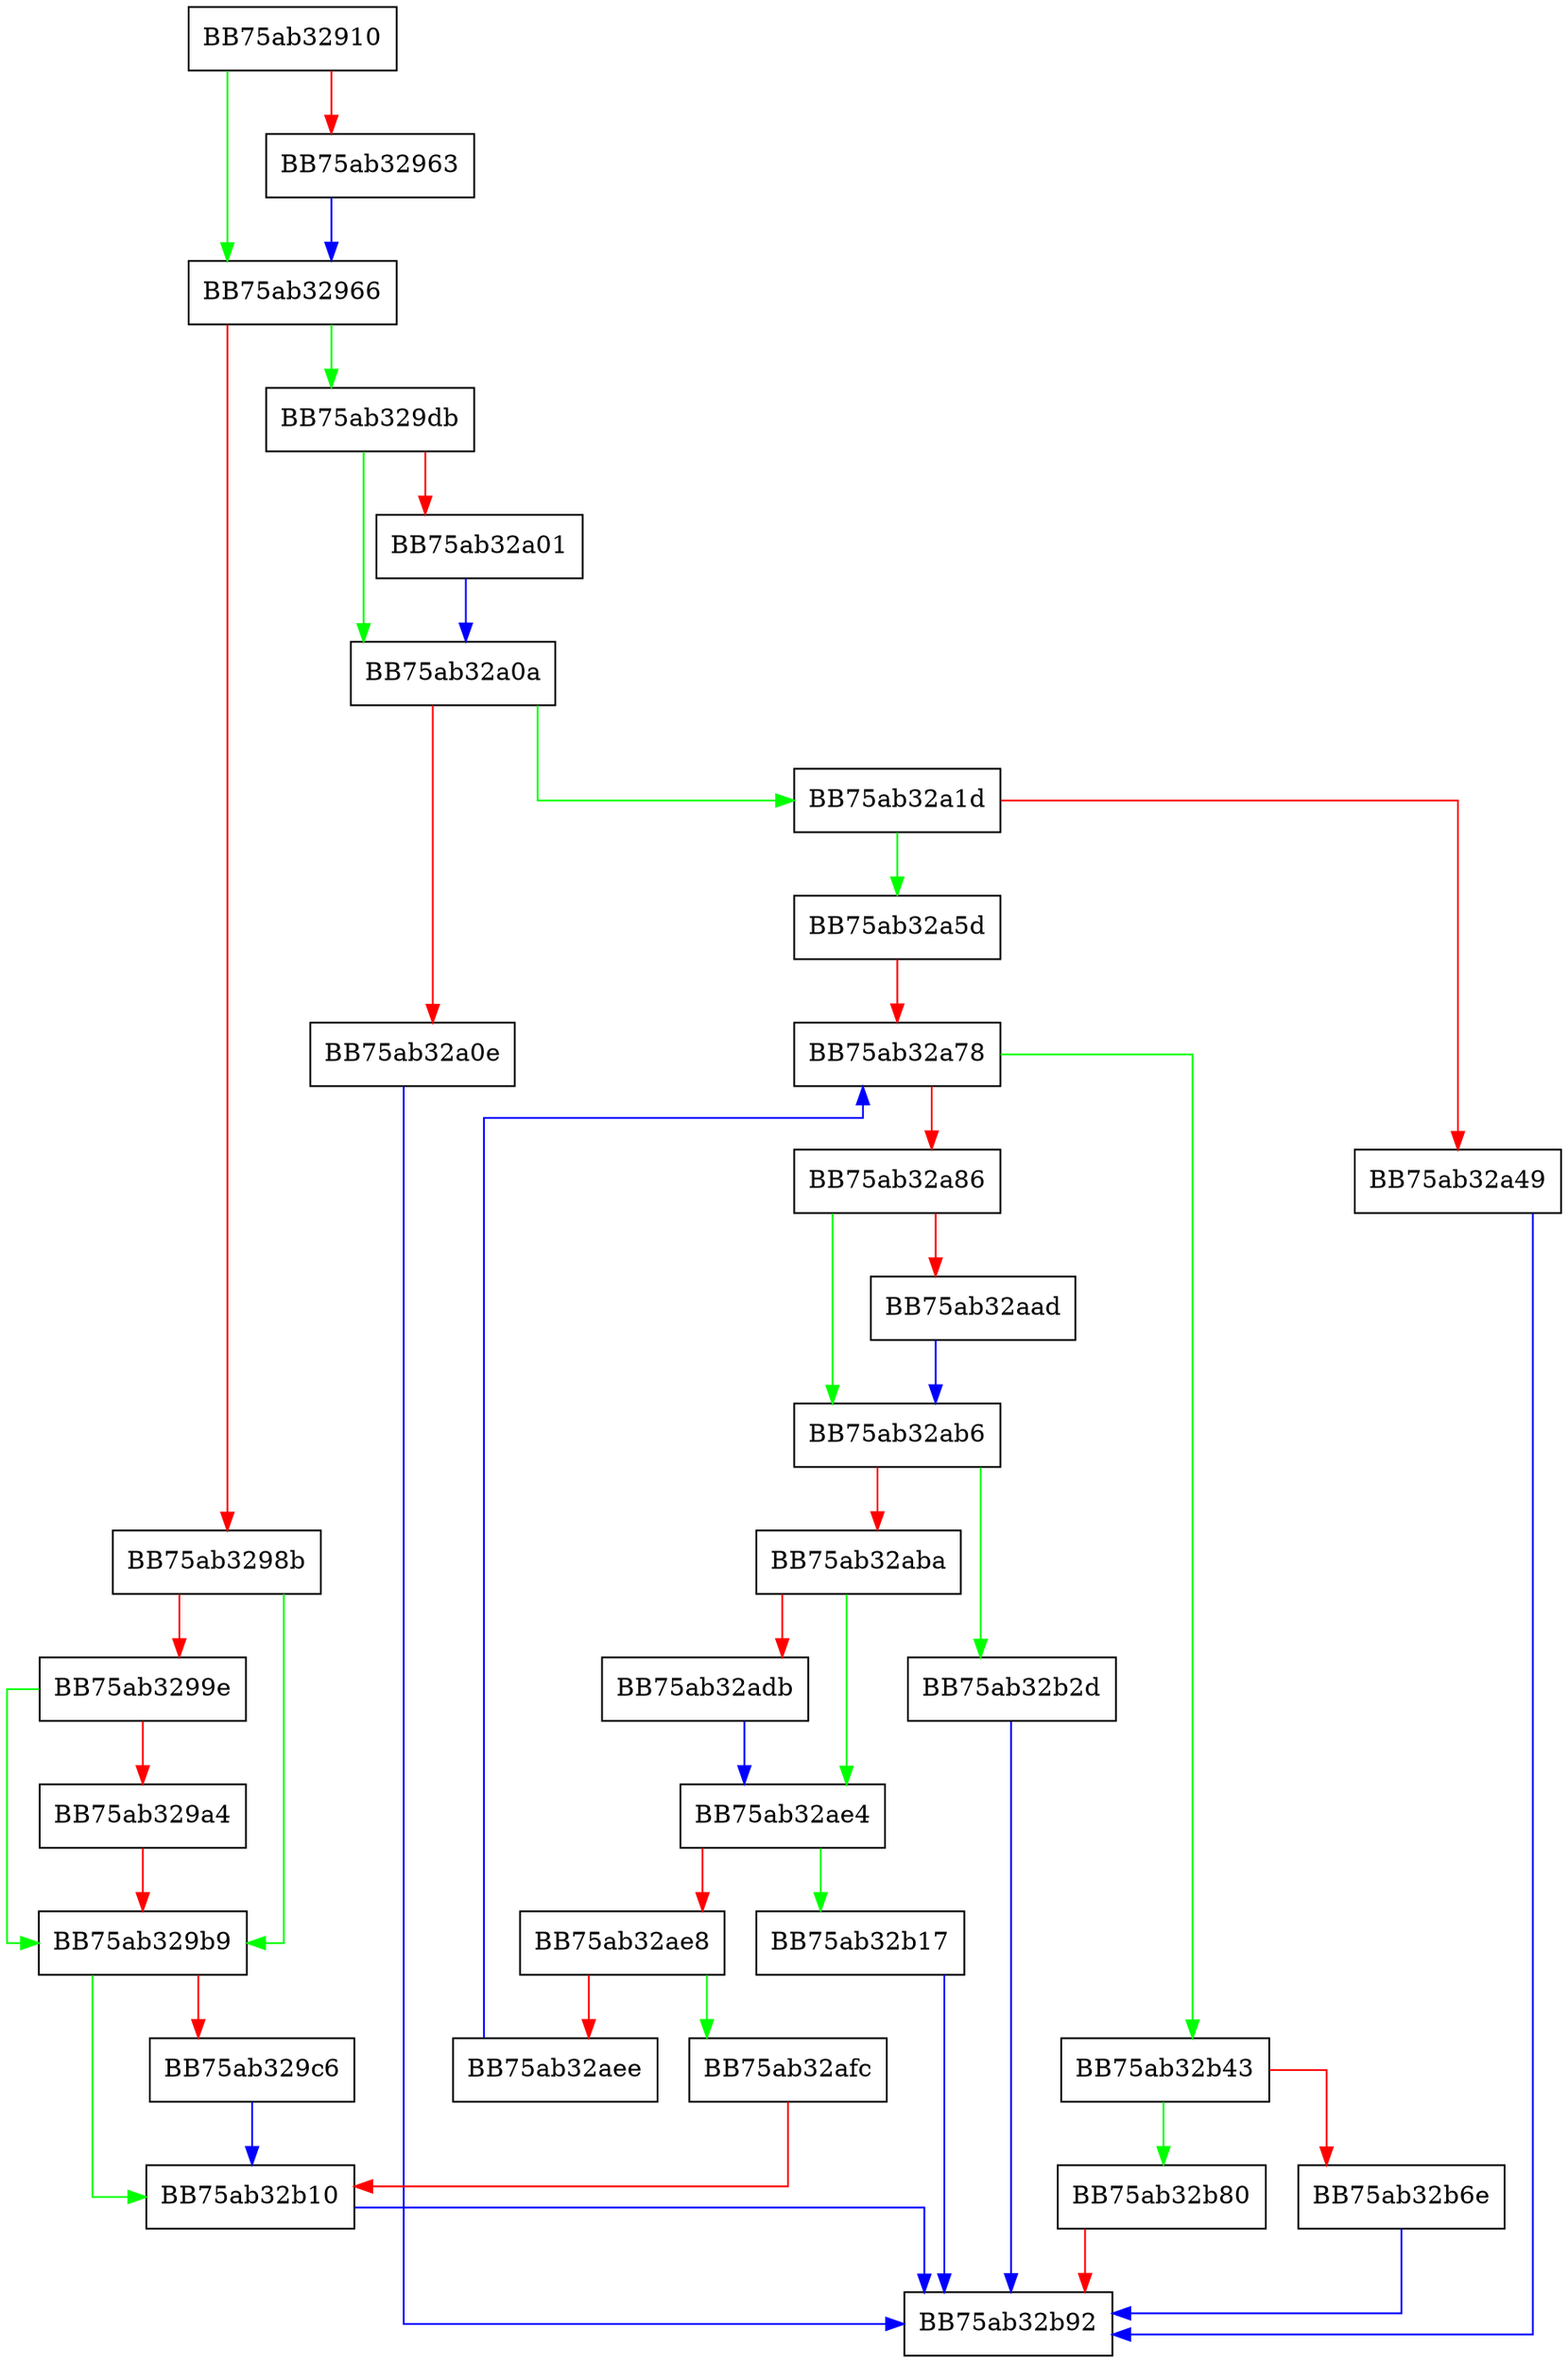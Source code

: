 digraph GetSourceCodeContainer {
  node [shape="box"];
  graph [splines=ortho];
  BB75ab32910 -> BB75ab32966 [color="green"];
  BB75ab32910 -> BB75ab32963 [color="red"];
  BB75ab32963 -> BB75ab32966 [color="blue"];
  BB75ab32966 -> BB75ab329db [color="green"];
  BB75ab32966 -> BB75ab3298b [color="red"];
  BB75ab3298b -> BB75ab329b9 [color="green"];
  BB75ab3298b -> BB75ab3299e [color="red"];
  BB75ab3299e -> BB75ab329b9 [color="green"];
  BB75ab3299e -> BB75ab329a4 [color="red"];
  BB75ab329a4 -> BB75ab329b9 [color="red"];
  BB75ab329b9 -> BB75ab32b10 [color="green"];
  BB75ab329b9 -> BB75ab329c6 [color="red"];
  BB75ab329c6 -> BB75ab32b10 [color="blue"];
  BB75ab329db -> BB75ab32a0a [color="green"];
  BB75ab329db -> BB75ab32a01 [color="red"];
  BB75ab32a01 -> BB75ab32a0a [color="blue"];
  BB75ab32a0a -> BB75ab32a1d [color="green"];
  BB75ab32a0a -> BB75ab32a0e [color="red"];
  BB75ab32a0e -> BB75ab32b92 [color="blue"];
  BB75ab32a1d -> BB75ab32a5d [color="green"];
  BB75ab32a1d -> BB75ab32a49 [color="red"];
  BB75ab32a49 -> BB75ab32b92 [color="blue"];
  BB75ab32a5d -> BB75ab32a78 [color="red"];
  BB75ab32a78 -> BB75ab32b43 [color="green"];
  BB75ab32a78 -> BB75ab32a86 [color="red"];
  BB75ab32a86 -> BB75ab32ab6 [color="green"];
  BB75ab32a86 -> BB75ab32aad [color="red"];
  BB75ab32aad -> BB75ab32ab6 [color="blue"];
  BB75ab32ab6 -> BB75ab32b2d [color="green"];
  BB75ab32ab6 -> BB75ab32aba [color="red"];
  BB75ab32aba -> BB75ab32ae4 [color="green"];
  BB75ab32aba -> BB75ab32adb [color="red"];
  BB75ab32adb -> BB75ab32ae4 [color="blue"];
  BB75ab32ae4 -> BB75ab32b17 [color="green"];
  BB75ab32ae4 -> BB75ab32ae8 [color="red"];
  BB75ab32ae8 -> BB75ab32afc [color="green"];
  BB75ab32ae8 -> BB75ab32aee [color="red"];
  BB75ab32aee -> BB75ab32a78 [color="blue"];
  BB75ab32afc -> BB75ab32b10 [color="red"];
  BB75ab32b10 -> BB75ab32b92 [color="blue"];
  BB75ab32b17 -> BB75ab32b92 [color="blue"];
  BB75ab32b2d -> BB75ab32b92 [color="blue"];
  BB75ab32b43 -> BB75ab32b80 [color="green"];
  BB75ab32b43 -> BB75ab32b6e [color="red"];
  BB75ab32b6e -> BB75ab32b92 [color="blue"];
  BB75ab32b80 -> BB75ab32b92 [color="red"];
}